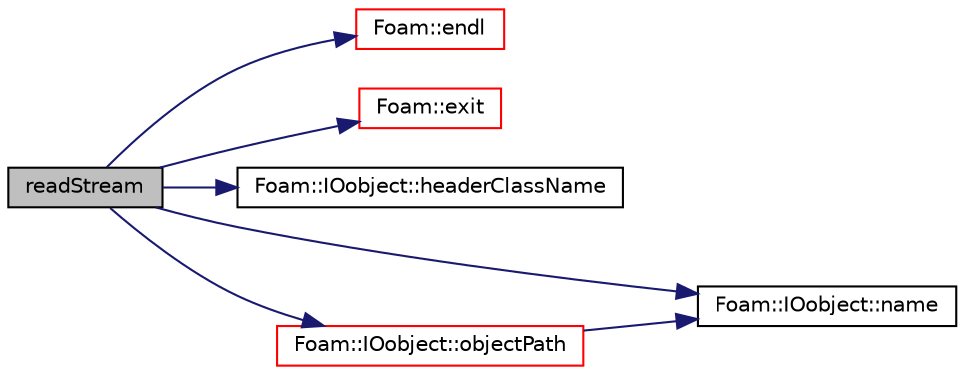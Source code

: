 digraph "readStream"
{
  bgcolor="transparent";
  edge [fontname="Helvetica",fontsize="10",labelfontname="Helvetica",labelfontsize="10"];
  node [fontname="Helvetica",fontsize="10",shape=record];
  rankdir="LR";
  Node3361 [label="readStream",height=0.2,width=0.4,color="black", fillcolor="grey75", style="filled", fontcolor="black"];
  Node3361 -> Node3362 [color="midnightblue",fontsize="10",style="solid",fontname="Helvetica"];
  Node3362 [label="Foam::endl",height=0.2,width=0.4,color="red",URL="$a21851.html#a2db8fe02a0d3909e9351bb4275b23ce4",tooltip="Add newline and flush stream. "];
  Node3361 -> Node3364 [color="midnightblue",fontsize="10",style="solid",fontname="Helvetica"];
  Node3364 [label="Foam::exit",height=0.2,width=0.4,color="red",URL="$a21851.html#a06ca7250d8e89caf05243ec094843642"];
  Node3361 -> Node3411 [color="midnightblue",fontsize="10",style="solid",fontname="Helvetica"];
  Node3411 [label="Foam::IOobject::headerClassName",height=0.2,width=0.4,color="black",URL="$a27249.html#a9d4a861ecf42f443967c78742f73c362",tooltip="Return name of the class name read from header. "];
  Node3361 -> Node3412 [color="midnightblue",fontsize="10",style="solid",fontname="Helvetica"];
  Node3412 [label="Foam::IOobject::name",height=0.2,width=0.4,color="black",URL="$a27249.html#acc80e00a8ac919288fb55bd14cc88bf6",tooltip="Return name. "];
  Node3361 -> Node3413 [color="midnightblue",fontsize="10",style="solid",fontname="Helvetica"];
  Node3413 [label="Foam::IOobject::objectPath",height=0.2,width=0.4,color="red",URL="$a27249.html#a3a7ece5c1251c6be1f7812d4dba5fb7a",tooltip="Return complete path + object name. "];
  Node3413 -> Node3412 [color="midnightblue",fontsize="10",style="solid",fontname="Helvetica"];
}
